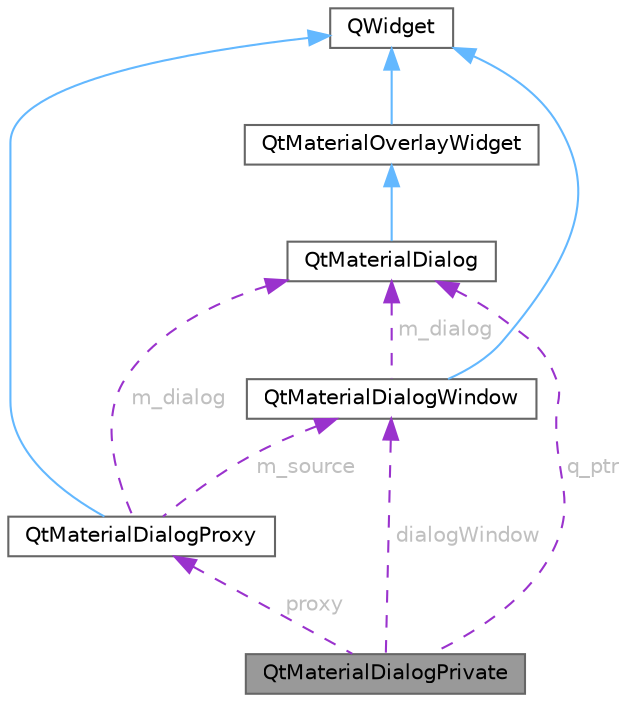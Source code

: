 digraph "QtMaterialDialogPrivate"
{
 // LATEX_PDF_SIZE
  bgcolor="transparent";
  edge [fontname=Helvetica,fontsize=10,labelfontname=Helvetica,labelfontsize=10];
  node [fontname=Helvetica,fontsize=10,shape=box,height=0.2,width=0.4];
  Node1 [id="Node000001",label="QtMaterialDialogPrivate",height=0.2,width=0.4,color="gray40", fillcolor="grey60", style="filled", fontcolor="black",tooltip="QtMaterialDialog 的私有实现类，管理状态机和布局"];
  Node2 -> Node1 [id="edge1_Node000001_Node000002",dir="back",color="darkorchid3",style="dashed",tooltip=" ",label=" q_ptr",fontcolor="grey" ];
  Node2 [id="Node000002",label="QtMaterialDialog",height=0.2,width=0.4,color="gray40", fillcolor="white", style="filled",URL="$class_qt_material_dialog.html",tooltip="对话框类，继承自 QtMaterialOverlayWidget，支持 Material Design 风格"];
  Node3 -> Node2 [id="edge2_Node000002_Node000003",dir="back",color="steelblue1",style="solid",tooltip=" "];
  Node3 [id="Node000003",label="QtMaterialOverlayWidget",height=0.2,width=0.4,color="gray40", fillcolor="white", style="filled",URL="$class_qt_material_overlay_widget.html",tooltip="覆盖层控件类，继承自 QWidget，用于在父窗口上绘制覆盖效果"];
  Node4 -> Node3 [id="edge3_Node000003_Node000004",dir="back",color="steelblue1",style="solid",tooltip=" "];
  Node4 [id="Node000004",label="QWidget",height=0.2,width=0.4,color="gray40", fillcolor="white", style="filled",tooltip=" "];
  Node5 -> Node1 [id="edge4_Node000001_Node000005",dir="back",color="darkorchid3",style="dashed",tooltip=" ",label=" dialogWindow",fontcolor="grey" ];
  Node5 [id="Node000005",label="QtMaterialDialogWindow",height=0.2,width=0.4,color="gray40", fillcolor="white", style="filled",URL="$class_qt_material_dialog_window.html",tooltip="对话框内容窗口类，管理内容和偏移"];
  Node4 -> Node5 [id="edge5_Node000005_Node000004",dir="back",color="steelblue1",style="solid",tooltip=" "];
  Node2 -> Node5 [id="edge6_Node000005_Node000002",dir="back",color="darkorchid3",style="dashed",tooltip=" ",label=" m_dialog",fontcolor="grey" ];
  Node6 -> Node1 [id="edge7_Node000001_Node000006",dir="back",color="darkorchid3",style="dashed",tooltip=" ",label=" proxy",fontcolor="grey" ];
  Node6 [id="Node000006",label="QtMaterialDialogProxy",height=0.2,width=0.4,color="gray40", fillcolor="white", style="filled",URL="$class_qt_material_dialog_proxy.html",tooltip="对话框代理类，管理透明度过渡和内容同步"];
  Node4 -> Node6 [id="edge8_Node000006_Node000004",dir="back",color="steelblue1",style="solid",tooltip=" "];
  Node5 -> Node6 [id="edge9_Node000006_Node000005",dir="back",color="darkorchid3",style="dashed",tooltip=" ",label=" m_source",fontcolor="grey" ];
  Node2 -> Node6 [id="edge10_Node000006_Node000002",dir="back",color="darkorchid3",style="dashed",tooltip=" ",label=" m_dialog",fontcolor="grey" ];
}
